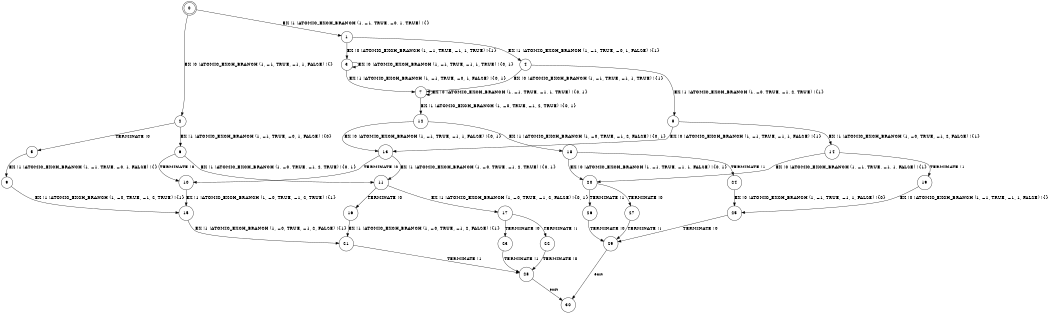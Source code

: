 digraph BCG {
size = "7, 10.5";
center = TRUE;
node [shape = circle];
0 [peripheries = 2];
0 -> 1 [label = "EX !1 !ATOMIC_EXCH_BRANCH (1, +1, TRUE, +0, 1, TRUE) !{}"];
0 -> 2 [label = "EX !0 !ATOMIC_EXCH_BRANCH (1, +1, TRUE, +1, 1, FALSE) !{}"];
1 -> 3 [label = "EX !0 !ATOMIC_EXCH_BRANCH (1, +1, TRUE, +1, 1, TRUE) !{1}"];
1 -> 4 [label = "EX !1 !ATOMIC_EXCH_BRANCH (1, +1, TRUE, +0, 1, FALSE) !{1}"];
2 -> 5 [label = "TERMINATE !0"];
2 -> 6 [label = "EX !1 !ATOMIC_EXCH_BRANCH (1, +1, TRUE, +0, 1, FALSE) !{0}"];
3 -> 7 [label = "EX !1 !ATOMIC_EXCH_BRANCH (1, +1, TRUE, +0, 1, FALSE) !{0, 1}"];
3 -> 3 [label = "EX !0 !ATOMIC_EXCH_BRANCH (1, +1, TRUE, +1, 1, TRUE) !{0, 1}"];
4 -> 7 [label = "EX !0 !ATOMIC_EXCH_BRANCH (1, +1, TRUE, +1, 1, TRUE) !{1}"];
4 -> 8 [label = "EX !1 !ATOMIC_EXCH_BRANCH (1, +0, TRUE, +1, 2, TRUE) !{1}"];
5 -> 9 [label = "EX !1 !ATOMIC_EXCH_BRANCH (1, +1, TRUE, +0, 1, FALSE) !{}"];
6 -> 10 [label = "TERMINATE !0"];
6 -> 11 [label = "EX !1 !ATOMIC_EXCH_BRANCH (1, +0, TRUE, +1, 2, TRUE) !{0, 1}"];
7 -> 12 [label = "EX !1 !ATOMIC_EXCH_BRANCH (1, +0, TRUE, +1, 2, TRUE) !{0, 1}"];
7 -> 7 [label = "EX !0 !ATOMIC_EXCH_BRANCH (1, +1, TRUE, +1, 1, TRUE) !{0, 1}"];
8 -> 13 [label = "EX !0 !ATOMIC_EXCH_BRANCH (1, +1, TRUE, +1, 1, FALSE) !{1}"];
8 -> 14 [label = "EX !1 !ATOMIC_EXCH_BRANCH (1, +0, TRUE, +1, 2, FALSE) !{1}"];
9 -> 15 [label = "EX !1 !ATOMIC_EXCH_BRANCH (1, +0, TRUE, +1, 2, TRUE) !{1}"];
10 -> 15 [label = "EX !1 !ATOMIC_EXCH_BRANCH (1, +0, TRUE, +1, 2, TRUE) !{1}"];
11 -> 16 [label = "TERMINATE !0"];
11 -> 17 [label = "EX !1 !ATOMIC_EXCH_BRANCH (1, +0, TRUE, +1, 2, FALSE) !{0, 1}"];
12 -> 18 [label = "EX !1 !ATOMIC_EXCH_BRANCH (1, +0, TRUE, +1, 2, FALSE) !{0, 1}"];
12 -> 13 [label = "EX !0 !ATOMIC_EXCH_BRANCH (1, +1, TRUE, +1, 1, FALSE) !{0, 1}"];
13 -> 10 [label = "TERMINATE !0"];
13 -> 11 [label = "EX !1 !ATOMIC_EXCH_BRANCH (1, +0, TRUE, +1, 2, TRUE) !{0, 1}"];
14 -> 19 [label = "TERMINATE !1"];
14 -> 20 [label = "EX !0 !ATOMIC_EXCH_BRANCH (1, +1, TRUE, +1, 1, FALSE) !{1}"];
15 -> 21 [label = "EX !1 !ATOMIC_EXCH_BRANCH (1, +0, TRUE, +1, 2, FALSE) !{1}"];
16 -> 21 [label = "EX !1 !ATOMIC_EXCH_BRANCH (1, +0, TRUE, +1, 2, FALSE) !{1}"];
17 -> 22 [label = "TERMINATE !1"];
17 -> 23 [label = "TERMINATE !0"];
18 -> 24 [label = "TERMINATE !1"];
18 -> 20 [label = "EX !0 !ATOMIC_EXCH_BRANCH (1, +1, TRUE, +1, 1, FALSE) !{0, 1}"];
19 -> 25 [label = "EX !0 !ATOMIC_EXCH_BRANCH (1, +1, TRUE, +1, 1, FALSE) !{}"];
20 -> 26 [label = "TERMINATE !1"];
20 -> 27 [label = "TERMINATE !0"];
21 -> 28 [label = "TERMINATE !1"];
22 -> 28 [label = "TERMINATE !0"];
23 -> 28 [label = "TERMINATE !1"];
24 -> 25 [label = "EX !0 !ATOMIC_EXCH_BRANCH (1, +1, TRUE, +1, 1, FALSE) !{0}"];
25 -> 29 [label = "TERMINATE !0"];
26 -> 29 [label = "TERMINATE !0"];
27 -> 29 [label = "TERMINATE !1"];
28 -> 30 [label = "exit"];
29 -> 30 [label = "exit"];
}
